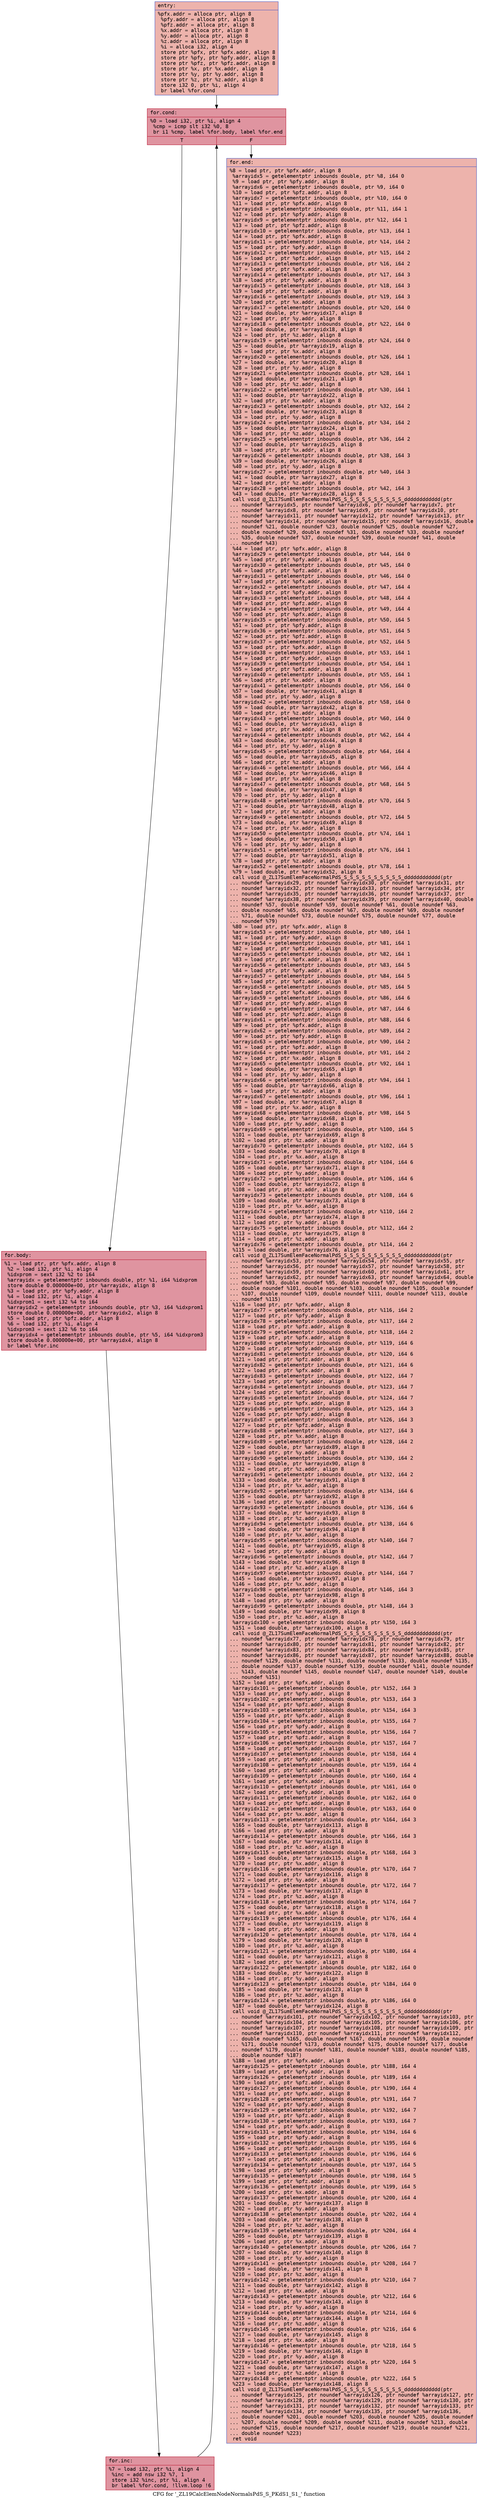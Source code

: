 digraph "CFG for '_ZL19CalcElemNodeNormalsPdS_S_PKdS1_S1_' function" {
	label="CFG for '_ZL19CalcElemNodeNormalsPdS_S_PKdS1_S1_' function";

	Node0x561418ba7980 [shape=record,color="#3d50c3ff", style=filled, fillcolor="#d6524470" fontname="Courier",label="{entry:\l|  %pfx.addr = alloca ptr, align 8\l  %pfy.addr = alloca ptr, align 8\l  %pfz.addr = alloca ptr, align 8\l  %x.addr = alloca ptr, align 8\l  %y.addr = alloca ptr, align 8\l  %z.addr = alloca ptr, align 8\l  %i = alloca i32, align 4\l  store ptr %pfx, ptr %pfx.addr, align 8\l  store ptr %pfy, ptr %pfy.addr, align 8\l  store ptr %pfz, ptr %pfz.addr, align 8\l  store ptr %x, ptr %x.addr, align 8\l  store ptr %y, ptr %y.addr, align 8\l  store ptr %z, ptr %z.addr, align 8\l  store i32 0, ptr %i, align 4\l  br label %for.cond\l}"];
	Node0x561418ba7980 -> Node0x561418ba8720[tooltip="entry -> for.cond\nProbability 100.00%" ];
	Node0x561418ba8720 [shape=record,color="#b70d28ff", style=filled, fillcolor="#b70d2870" fontname="Courier",label="{for.cond:\l|  %0 = load i32, ptr %i, align 4\l  %cmp = icmp slt i32 %0, 8\l  br i1 %cmp, label %for.body, label %for.end\l|{<s0>T|<s1>F}}"];
	Node0x561418ba8720:s0 -> Node0x561418ba8940[tooltip="for.cond -> for.body\nProbability 96.88%" ];
	Node0x561418ba8720:s1 -> Node0x561418ba89c0[tooltip="for.cond -> for.end\nProbability 3.12%" ];
	Node0x561418ba8940 [shape=record,color="#b70d28ff", style=filled, fillcolor="#b70d2870" fontname="Courier",label="{for.body:\l|  %1 = load ptr, ptr %pfx.addr, align 8\l  %2 = load i32, ptr %i, align 4\l  %idxprom = sext i32 %2 to i64\l  %arrayidx = getelementptr inbounds double, ptr %1, i64 %idxprom\l  store double 0.000000e+00, ptr %arrayidx, align 8\l  %3 = load ptr, ptr %pfy.addr, align 8\l  %4 = load i32, ptr %i, align 4\l  %idxprom1 = sext i32 %4 to i64\l  %arrayidx2 = getelementptr inbounds double, ptr %3, i64 %idxprom1\l  store double 0.000000e+00, ptr %arrayidx2, align 8\l  %5 = load ptr, ptr %pfz.addr, align 8\l  %6 = load i32, ptr %i, align 4\l  %idxprom3 = sext i32 %6 to i64\l  %arrayidx4 = getelementptr inbounds double, ptr %5, i64 %idxprom3\l  store double 0.000000e+00, ptr %arrayidx4, align 8\l  br label %for.inc\l}"];
	Node0x561418ba8940 -> Node0x561418ba9400[tooltip="for.body -> for.inc\nProbability 100.00%" ];
	Node0x561418ba9400 [shape=record,color="#b70d28ff", style=filled, fillcolor="#b70d2870" fontname="Courier",label="{for.inc:\l|  %7 = load i32, ptr %i, align 4\l  %inc = add nsw i32 %7, 1\l  store i32 %inc, ptr %i, align 4\l  br label %for.cond, !llvm.loop !6\l}"];
	Node0x561418ba9400 -> Node0x561418ba8720[tooltip="for.inc -> for.cond\nProbability 100.00%" ];
	Node0x561418ba89c0 [shape=record,color="#3d50c3ff", style=filled, fillcolor="#d6524470" fontname="Courier",label="{for.end:\l|  %8 = load ptr, ptr %pfx.addr, align 8\l  %arrayidx5 = getelementptr inbounds double, ptr %8, i64 0\l  %9 = load ptr, ptr %pfy.addr, align 8\l  %arrayidx6 = getelementptr inbounds double, ptr %9, i64 0\l  %10 = load ptr, ptr %pfz.addr, align 8\l  %arrayidx7 = getelementptr inbounds double, ptr %10, i64 0\l  %11 = load ptr, ptr %pfx.addr, align 8\l  %arrayidx8 = getelementptr inbounds double, ptr %11, i64 1\l  %12 = load ptr, ptr %pfy.addr, align 8\l  %arrayidx9 = getelementptr inbounds double, ptr %12, i64 1\l  %13 = load ptr, ptr %pfz.addr, align 8\l  %arrayidx10 = getelementptr inbounds double, ptr %13, i64 1\l  %14 = load ptr, ptr %pfx.addr, align 8\l  %arrayidx11 = getelementptr inbounds double, ptr %14, i64 2\l  %15 = load ptr, ptr %pfy.addr, align 8\l  %arrayidx12 = getelementptr inbounds double, ptr %15, i64 2\l  %16 = load ptr, ptr %pfz.addr, align 8\l  %arrayidx13 = getelementptr inbounds double, ptr %16, i64 2\l  %17 = load ptr, ptr %pfx.addr, align 8\l  %arrayidx14 = getelementptr inbounds double, ptr %17, i64 3\l  %18 = load ptr, ptr %pfy.addr, align 8\l  %arrayidx15 = getelementptr inbounds double, ptr %18, i64 3\l  %19 = load ptr, ptr %pfz.addr, align 8\l  %arrayidx16 = getelementptr inbounds double, ptr %19, i64 3\l  %20 = load ptr, ptr %x.addr, align 8\l  %arrayidx17 = getelementptr inbounds double, ptr %20, i64 0\l  %21 = load double, ptr %arrayidx17, align 8\l  %22 = load ptr, ptr %y.addr, align 8\l  %arrayidx18 = getelementptr inbounds double, ptr %22, i64 0\l  %23 = load double, ptr %arrayidx18, align 8\l  %24 = load ptr, ptr %z.addr, align 8\l  %arrayidx19 = getelementptr inbounds double, ptr %24, i64 0\l  %25 = load double, ptr %arrayidx19, align 8\l  %26 = load ptr, ptr %x.addr, align 8\l  %arrayidx20 = getelementptr inbounds double, ptr %26, i64 1\l  %27 = load double, ptr %arrayidx20, align 8\l  %28 = load ptr, ptr %y.addr, align 8\l  %arrayidx21 = getelementptr inbounds double, ptr %28, i64 1\l  %29 = load double, ptr %arrayidx21, align 8\l  %30 = load ptr, ptr %z.addr, align 8\l  %arrayidx22 = getelementptr inbounds double, ptr %30, i64 1\l  %31 = load double, ptr %arrayidx22, align 8\l  %32 = load ptr, ptr %x.addr, align 8\l  %arrayidx23 = getelementptr inbounds double, ptr %32, i64 2\l  %33 = load double, ptr %arrayidx23, align 8\l  %34 = load ptr, ptr %y.addr, align 8\l  %arrayidx24 = getelementptr inbounds double, ptr %34, i64 2\l  %35 = load double, ptr %arrayidx24, align 8\l  %36 = load ptr, ptr %z.addr, align 8\l  %arrayidx25 = getelementptr inbounds double, ptr %36, i64 2\l  %37 = load double, ptr %arrayidx25, align 8\l  %38 = load ptr, ptr %x.addr, align 8\l  %arrayidx26 = getelementptr inbounds double, ptr %38, i64 3\l  %39 = load double, ptr %arrayidx26, align 8\l  %40 = load ptr, ptr %y.addr, align 8\l  %arrayidx27 = getelementptr inbounds double, ptr %40, i64 3\l  %41 = load double, ptr %arrayidx27, align 8\l  %42 = load ptr, ptr %z.addr, align 8\l  %arrayidx28 = getelementptr inbounds double, ptr %42, i64 3\l  %43 = load double, ptr %arrayidx28, align 8\l  call void @_ZL17SumElemFaceNormalPdS_S_S_S_S_S_S_S_S_S_S_dddddddddddd(ptr\l... noundef %arrayidx5, ptr noundef %arrayidx6, ptr noundef %arrayidx7, ptr\l... noundef %arrayidx8, ptr noundef %arrayidx9, ptr noundef %arrayidx10, ptr\l... noundef %arrayidx11, ptr noundef %arrayidx12, ptr noundef %arrayidx13, ptr\l... noundef %arrayidx14, ptr noundef %arrayidx15, ptr noundef %arrayidx16, double\l... noundef %21, double noundef %23, double noundef %25, double noundef %27,\l... double noundef %29, double noundef %31, double noundef %33, double noundef\l... %35, double noundef %37, double noundef %39, double noundef %41, double\l... noundef %43)\l  %44 = load ptr, ptr %pfx.addr, align 8\l  %arrayidx29 = getelementptr inbounds double, ptr %44, i64 0\l  %45 = load ptr, ptr %pfy.addr, align 8\l  %arrayidx30 = getelementptr inbounds double, ptr %45, i64 0\l  %46 = load ptr, ptr %pfz.addr, align 8\l  %arrayidx31 = getelementptr inbounds double, ptr %46, i64 0\l  %47 = load ptr, ptr %pfx.addr, align 8\l  %arrayidx32 = getelementptr inbounds double, ptr %47, i64 4\l  %48 = load ptr, ptr %pfy.addr, align 8\l  %arrayidx33 = getelementptr inbounds double, ptr %48, i64 4\l  %49 = load ptr, ptr %pfz.addr, align 8\l  %arrayidx34 = getelementptr inbounds double, ptr %49, i64 4\l  %50 = load ptr, ptr %pfx.addr, align 8\l  %arrayidx35 = getelementptr inbounds double, ptr %50, i64 5\l  %51 = load ptr, ptr %pfy.addr, align 8\l  %arrayidx36 = getelementptr inbounds double, ptr %51, i64 5\l  %52 = load ptr, ptr %pfz.addr, align 8\l  %arrayidx37 = getelementptr inbounds double, ptr %52, i64 5\l  %53 = load ptr, ptr %pfx.addr, align 8\l  %arrayidx38 = getelementptr inbounds double, ptr %53, i64 1\l  %54 = load ptr, ptr %pfy.addr, align 8\l  %arrayidx39 = getelementptr inbounds double, ptr %54, i64 1\l  %55 = load ptr, ptr %pfz.addr, align 8\l  %arrayidx40 = getelementptr inbounds double, ptr %55, i64 1\l  %56 = load ptr, ptr %x.addr, align 8\l  %arrayidx41 = getelementptr inbounds double, ptr %56, i64 0\l  %57 = load double, ptr %arrayidx41, align 8\l  %58 = load ptr, ptr %y.addr, align 8\l  %arrayidx42 = getelementptr inbounds double, ptr %58, i64 0\l  %59 = load double, ptr %arrayidx42, align 8\l  %60 = load ptr, ptr %z.addr, align 8\l  %arrayidx43 = getelementptr inbounds double, ptr %60, i64 0\l  %61 = load double, ptr %arrayidx43, align 8\l  %62 = load ptr, ptr %x.addr, align 8\l  %arrayidx44 = getelementptr inbounds double, ptr %62, i64 4\l  %63 = load double, ptr %arrayidx44, align 8\l  %64 = load ptr, ptr %y.addr, align 8\l  %arrayidx45 = getelementptr inbounds double, ptr %64, i64 4\l  %65 = load double, ptr %arrayidx45, align 8\l  %66 = load ptr, ptr %z.addr, align 8\l  %arrayidx46 = getelementptr inbounds double, ptr %66, i64 4\l  %67 = load double, ptr %arrayidx46, align 8\l  %68 = load ptr, ptr %x.addr, align 8\l  %arrayidx47 = getelementptr inbounds double, ptr %68, i64 5\l  %69 = load double, ptr %arrayidx47, align 8\l  %70 = load ptr, ptr %y.addr, align 8\l  %arrayidx48 = getelementptr inbounds double, ptr %70, i64 5\l  %71 = load double, ptr %arrayidx48, align 8\l  %72 = load ptr, ptr %z.addr, align 8\l  %arrayidx49 = getelementptr inbounds double, ptr %72, i64 5\l  %73 = load double, ptr %arrayidx49, align 8\l  %74 = load ptr, ptr %x.addr, align 8\l  %arrayidx50 = getelementptr inbounds double, ptr %74, i64 1\l  %75 = load double, ptr %arrayidx50, align 8\l  %76 = load ptr, ptr %y.addr, align 8\l  %arrayidx51 = getelementptr inbounds double, ptr %76, i64 1\l  %77 = load double, ptr %arrayidx51, align 8\l  %78 = load ptr, ptr %z.addr, align 8\l  %arrayidx52 = getelementptr inbounds double, ptr %78, i64 1\l  %79 = load double, ptr %arrayidx52, align 8\l  call void @_ZL17SumElemFaceNormalPdS_S_S_S_S_S_S_S_S_S_S_dddddddddddd(ptr\l... noundef %arrayidx29, ptr noundef %arrayidx30, ptr noundef %arrayidx31, ptr\l... noundef %arrayidx32, ptr noundef %arrayidx33, ptr noundef %arrayidx34, ptr\l... noundef %arrayidx35, ptr noundef %arrayidx36, ptr noundef %arrayidx37, ptr\l... noundef %arrayidx38, ptr noundef %arrayidx39, ptr noundef %arrayidx40, double\l... noundef %57, double noundef %59, double noundef %61, double noundef %63,\l... double noundef %65, double noundef %67, double noundef %69, double noundef\l... %71, double noundef %73, double noundef %75, double noundef %77, double\l... noundef %79)\l  %80 = load ptr, ptr %pfx.addr, align 8\l  %arrayidx53 = getelementptr inbounds double, ptr %80, i64 1\l  %81 = load ptr, ptr %pfy.addr, align 8\l  %arrayidx54 = getelementptr inbounds double, ptr %81, i64 1\l  %82 = load ptr, ptr %pfz.addr, align 8\l  %arrayidx55 = getelementptr inbounds double, ptr %82, i64 1\l  %83 = load ptr, ptr %pfx.addr, align 8\l  %arrayidx56 = getelementptr inbounds double, ptr %83, i64 5\l  %84 = load ptr, ptr %pfy.addr, align 8\l  %arrayidx57 = getelementptr inbounds double, ptr %84, i64 5\l  %85 = load ptr, ptr %pfz.addr, align 8\l  %arrayidx58 = getelementptr inbounds double, ptr %85, i64 5\l  %86 = load ptr, ptr %pfx.addr, align 8\l  %arrayidx59 = getelementptr inbounds double, ptr %86, i64 6\l  %87 = load ptr, ptr %pfy.addr, align 8\l  %arrayidx60 = getelementptr inbounds double, ptr %87, i64 6\l  %88 = load ptr, ptr %pfz.addr, align 8\l  %arrayidx61 = getelementptr inbounds double, ptr %88, i64 6\l  %89 = load ptr, ptr %pfx.addr, align 8\l  %arrayidx62 = getelementptr inbounds double, ptr %89, i64 2\l  %90 = load ptr, ptr %pfy.addr, align 8\l  %arrayidx63 = getelementptr inbounds double, ptr %90, i64 2\l  %91 = load ptr, ptr %pfz.addr, align 8\l  %arrayidx64 = getelementptr inbounds double, ptr %91, i64 2\l  %92 = load ptr, ptr %x.addr, align 8\l  %arrayidx65 = getelementptr inbounds double, ptr %92, i64 1\l  %93 = load double, ptr %arrayidx65, align 8\l  %94 = load ptr, ptr %y.addr, align 8\l  %arrayidx66 = getelementptr inbounds double, ptr %94, i64 1\l  %95 = load double, ptr %arrayidx66, align 8\l  %96 = load ptr, ptr %z.addr, align 8\l  %arrayidx67 = getelementptr inbounds double, ptr %96, i64 1\l  %97 = load double, ptr %arrayidx67, align 8\l  %98 = load ptr, ptr %x.addr, align 8\l  %arrayidx68 = getelementptr inbounds double, ptr %98, i64 5\l  %99 = load double, ptr %arrayidx68, align 8\l  %100 = load ptr, ptr %y.addr, align 8\l  %arrayidx69 = getelementptr inbounds double, ptr %100, i64 5\l  %101 = load double, ptr %arrayidx69, align 8\l  %102 = load ptr, ptr %z.addr, align 8\l  %arrayidx70 = getelementptr inbounds double, ptr %102, i64 5\l  %103 = load double, ptr %arrayidx70, align 8\l  %104 = load ptr, ptr %x.addr, align 8\l  %arrayidx71 = getelementptr inbounds double, ptr %104, i64 6\l  %105 = load double, ptr %arrayidx71, align 8\l  %106 = load ptr, ptr %y.addr, align 8\l  %arrayidx72 = getelementptr inbounds double, ptr %106, i64 6\l  %107 = load double, ptr %arrayidx72, align 8\l  %108 = load ptr, ptr %z.addr, align 8\l  %arrayidx73 = getelementptr inbounds double, ptr %108, i64 6\l  %109 = load double, ptr %arrayidx73, align 8\l  %110 = load ptr, ptr %x.addr, align 8\l  %arrayidx74 = getelementptr inbounds double, ptr %110, i64 2\l  %111 = load double, ptr %arrayidx74, align 8\l  %112 = load ptr, ptr %y.addr, align 8\l  %arrayidx75 = getelementptr inbounds double, ptr %112, i64 2\l  %113 = load double, ptr %arrayidx75, align 8\l  %114 = load ptr, ptr %z.addr, align 8\l  %arrayidx76 = getelementptr inbounds double, ptr %114, i64 2\l  %115 = load double, ptr %arrayidx76, align 8\l  call void @_ZL17SumElemFaceNormalPdS_S_S_S_S_S_S_S_S_S_S_dddddddddddd(ptr\l... noundef %arrayidx53, ptr noundef %arrayidx54, ptr noundef %arrayidx55, ptr\l... noundef %arrayidx56, ptr noundef %arrayidx57, ptr noundef %arrayidx58, ptr\l... noundef %arrayidx59, ptr noundef %arrayidx60, ptr noundef %arrayidx61, ptr\l... noundef %arrayidx62, ptr noundef %arrayidx63, ptr noundef %arrayidx64, double\l... noundef %93, double noundef %95, double noundef %97, double noundef %99,\l... double noundef %101, double noundef %103, double noundef %105, double noundef\l... %107, double noundef %109, double noundef %111, double noundef %113, double\l... noundef %115)\l  %116 = load ptr, ptr %pfx.addr, align 8\l  %arrayidx77 = getelementptr inbounds double, ptr %116, i64 2\l  %117 = load ptr, ptr %pfy.addr, align 8\l  %arrayidx78 = getelementptr inbounds double, ptr %117, i64 2\l  %118 = load ptr, ptr %pfz.addr, align 8\l  %arrayidx79 = getelementptr inbounds double, ptr %118, i64 2\l  %119 = load ptr, ptr %pfx.addr, align 8\l  %arrayidx80 = getelementptr inbounds double, ptr %119, i64 6\l  %120 = load ptr, ptr %pfy.addr, align 8\l  %arrayidx81 = getelementptr inbounds double, ptr %120, i64 6\l  %121 = load ptr, ptr %pfz.addr, align 8\l  %arrayidx82 = getelementptr inbounds double, ptr %121, i64 6\l  %122 = load ptr, ptr %pfx.addr, align 8\l  %arrayidx83 = getelementptr inbounds double, ptr %122, i64 7\l  %123 = load ptr, ptr %pfy.addr, align 8\l  %arrayidx84 = getelementptr inbounds double, ptr %123, i64 7\l  %124 = load ptr, ptr %pfz.addr, align 8\l  %arrayidx85 = getelementptr inbounds double, ptr %124, i64 7\l  %125 = load ptr, ptr %pfx.addr, align 8\l  %arrayidx86 = getelementptr inbounds double, ptr %125, i64 3\l  %126 = load ptr, ptr %pfy.addr, align 8\l  %arrayidx87 = getelementptr inbounds double, ptr %126, i64 3\l  %127 = load ptr, ptr %pfz.addr, align 8\l  %arrayidx88 = getelementptr inbounds double, ptr %127, i64 3\l  %128 = load ptr, ptr %x.addr, align 8\l  %arrayidx89 = getelementptr inbounds double, ptr %128, i64 2\l  %129 = load double, ptr %arrayidx89, align 8\l  %130 = load ptr, ptr %y.addr, align 8\l  %arrayidx90 = getelementptr inbounds double, ptr %130, i64 2\l  %131 = load double, ptr %arrayidx90, align 8\l  %132 = load ptr, ptr %z.addr, align 8\l  %arrayidx91 = getelementptr inbounds double, ptr %132, i64 2\l  %133 = load double, ptr %arrayidx91, align 8\l  %134 = load ptr, ptr %x.addr, align 8\l  %arrayidx92 = getelementptr inbounds double, ptr %134, i64 6\l  %135 = load double, ptr %arrayidx92, align 8\l  %136 = load ptr, ptr %y.addr, align 8\l  %arrayidx93 = getelementptr inbounds double, ptr %136, i64 6\l  %137 = load double, ptr %arrayidx93, align 8\l  %138 = load ptr, ptr %z.addr, align 8\l  %arrayidx94 = getelementptr inbounds double, ptr %138, i64 6\l  %139 = load double, ptr %arrayidx94, align 8\l  %140 = load ptr, ptr %x.addr, align 8\l  %arrayidx95 = getelementptr inbounds double, ptr %140, i64 7\l  %141 = load double, ptr %arrayidx95, align 8\l  %142 = load ptr, ptr %y.addr, align 8\l  %arrayidx96 = getelementptr inbounds double, ptr %142, i64 7\l  %143 = load double, ptr %arrayidx96, align 8\l  %144 = load ptr, ptr %z.addr, align 8\l  %arrayidx97 = getelementptr inbounds double, ptr %144, i64 7\l  %145 = load double, ptr %arrayidx97, align 8\l  %146 = load ptr, ptr %x.addr, align 8\l  %arrayidx98 = getelementptr inbounds double, ptr %146, i64 3\l  %147 = load double, ptr %arrayidx98, align 8\l  %148 = load ptr, ptr %y.addr, align 8\l  %arrayidx99 = getelementptr inbounds double, ptr %148, i64 3\l  %149 = load double, ptr %arrayidx99, align 8\l  %150 = load ptr, ptr %z.addr, align 8\l  %arrayidx100 = getelementptr inbounds double, ptr %150, i64 3\l  %151 = load double, ptr %arrayidx100, align 8\l  call void @_ZL17SumElemFaceNormalPdS_S_S_S_S_S_S_S_S_S_S_dddddddddddd(ptr\l... noundef %arrayidx77, ptr noundef %arrayidx78, ptr noundef %arrayidx79, ptr\l... noundef %arrayidx80, ptr noundef %arrayidx81, ptr noundef %arrayidx82, ptr\l... noundef %arrayidx83, ptr noundef %arrayidx84, ptr noundef %arrayidx85, ptr\l... noundef %arrayidx86, ptr noundef %arrayidx87, ptr noundef %arrayidx88, double\l... noundef %129, double noundef %131, double noundef %133, double noundef %135,\l... double noundef %137, double noundef %139, double noundef %141, double noundef\l... %143, double noundef %145, double noundef %147, double noundef %149, double\l... noundef %151)\l  %152 = load ptr, ptr %pfx.addr, align 8\l  %arrayidx101 = getelementptr inbounds double, ptr %152, i64 3\l  %153 = load ptr, ptr %pfy.addr, align 8\l  %arrayidx102 = getelementptr inbounds double, ptr %153, i64 3\l  %154 = load ptr, ptr %pfz.addr, align 8\l  %arrayidx103 = getelementptr inbounds double, ptr %154, i64 3\l  %155 = load ptr, ptr %pfx.addr, align 8\l  %arrayidx104 = getelementptr inbounds double, ptr %155, i64 7\l  %156 = load ptr, ptr %pfy.addr, align 8\l  %arrayidx105 = getelementptr inbounds double, ptr %156, i64 7\l  %157 = load ptr, ptr %pfz.addr, align 8\l  %arrayidx106 = getelementptr inbounds double, ptr %157, i64 7\l  %158 = load ptr, ptr %pfx.addr, align 8\l  %arrayidx107 = getelementptr inbounds double, ptr %158, i64 4\l  %159 = load ptr, ptr %pfy.addr, align 8\l  %arrayidx108 = getelementptr inbounds double, ptr %159, i64 4\l  %160 = load ptr, ptr %pfz.addr, align 8\l  %arrayidx109 = getelementptr inbounds double, ptr %160, i64 4\l  %161 = load ptr, ptr %pfx.addr, align 8\l  %arrayidx110 = getelementptr inbounds double, ptr %161, i64 0\l  %162 = load ptr, ptr %pfy.addr, align 8\l  %arrayidx111 = getelementptr inbounds double, ptr %162, i64 0\l  %163 = load ptr, ptr %pfz.addr, align 8\l  %arrayidx112 = getelementptr inbounds double, ptr %163, i64 0\l  %164 = load ptr, ptr %x.addr, align 8\l  %arrayidx113 = getelementptr inbounds double, ptr %164, i64 3\l  %165 = load double, ptr %arrayidx113, align 8\l  %166 = load ptr, ptr %y.addr, align 8\l  %arrayidx114 = getelementptr inbounds double, ptr %166, i64 3\l  %167 = load double, ptr %arrayidx114, align 8\l  %168 = load ptr, ptr %z.addr, align 8\l  %arrayidx115 = getelementptr inbounds double, ptr %168, i64 3\l  %169 = load double, ptr %arrayidx115, align 8\l  %170 = load ptr, ptr %x.addr, align 8\l  %arrayidx116 = getelementptr inbounds double, ptr %170, i64 7\l  %171 = load double, ptr %arrayidx116, align 8\l  %172 = load ptr, ptr %y.addr, align 8\l  %arrayidx117 = getelementptr inbounds double, ptr %172, i64 7\l  %173 = load double, ptr %arrayidx117, align 8\l  %174 = load ptr, ptr %z.addr, align 8\l  %arrayidx118 = getelementptr inbounds double, ptr %174, i64 7\l  %175 = load double, ptr %arrayidx118, align 8\l  %176 = load ptr, ptr %x.addr, align 8\l  %arrayidx119 = getelementptr inbounds double, ptr %176, i64 4\l  %177 = load double, ptr %arrayidx119, align 8\l  %178 = load ptr, ptr %y.addr, align 8\l  %arrayidx120 = getelementptr inbounds double, ptr %178, i64 4\l  %179 = load double, ptr %arrayidx120, align 8\l  %180 = load ptr, ptr %z.addr, align 8\l  %arrayidx121 = getelementptr inbounds double, ptr %180, i64 4\l  %181 = load double, ptr %arrayidx121, align 8\l  %182 = load ptr, ptr %x.addr, align 8\l  %arrayidx122 = getelementptr inbounds double, ptr %182, i64 0\l  %183 = load double, ptr %arrayidx122, align 8\l  %184 = load ptr, ptr %y.addr, align 8\l  %arrayidx123 = getelementptr inbounds double, ptr %184, i64 0\l  %185 = load double, ptr %arrayidx123, align 8\l  %186 = load ptr, ptr %z.addr, align 8\l  %arrayidx124 = getelementptr inbounds double, ptr %186, i64 0\l  %187 = load double, ptr %arrayidx124, align 8\l  call void @_ZL17SumElemFaceNormalPdS_S_S_S_S_S_S_S_S_S_S_dddddddddddd(ptr\l... noundef %arrayidx101, ptr noundef %arrayidx102, ptr noundef %arrayidx103, ptr\l... noundef %arrayidx104, ptr noundef %arrayidx105, ptr noundef %arrayidx106, ptr\l... noundef %arrayidx107, ptr noundef %arrayidx108, ptr noundef %arrayidx109, ptr\l... noundef %arrayidx110, ptr noundef %arrayidx111, ptr noundef %arrayidx112,\l... double noundef %165, double noundef %167, double noundef %169, double noundef\l... %171, double noundef %173, double noundef %175, double noundef %177, double\l... noundef %179, double noundef %181, double noundef %183, double noundef %185,\l... double noundef %187)\l  %188 = load ptr, ptr %pfx.addr, align 8\l  %arrayidx125 = getelementptr inbounds double, ptr %188, i64 4\l  %189 = load ptr, ptr %pfy.addr, align 8\l  %arrayidx126 = getelementptr inbounds double, ptr %189, i64 4\l  %190 = load ptr, ptr %pfz.addr, align 8\l  %arrayidx127 = getelementptr inbounds double, ptr %190, i64 4\l  %191 = load ptr, ptr %pfx.addr, align 8\l  %arrayidx128 = getelementptr inbounds double, ptr %191, i64 7\l  %192 = load ptr, ptr %pfy.addr, align 8\l  %arrayidx129 = getelementptr inbounds double, ptr %192, i64 7\l  %193 = load ptr, ptr %pfz.addr, align 8\l  %arrayidx130 = getelementptr inbounds double, ptr %193, i64 7\l  %194 = load ptr, ptr %pfx.addr, align 8\l  %arrayidx131 = getelementptr inbounds double, ptr %194, i64 6\l  %195 = load ptr, ptr %pfy.addr, align 8\l  %arrayidx132 = getelementptr inbounds double, ptr %195, i64 6\l  %196 = load ptr, ptr %pfz.addr, align 8\l  %arrayidx133 = getelementptr inbounds double, ptr %196, i64 6\l  %197 = load ptr, ptr %pfx.addr, align 8\l  %arrayidx134 = getelementptr inbounds double, ptr %197, i64 5\l  %198 = load ptr, ptr %pfy.addr, align 8\l  %arrayidx135 = getelementptr inbounds double, ptr %198, i64 5\l  %199 = load ptr, ptr %pfz.addr, align 8\l  %arrayidx136 = getelementptr inbounds double, ptr %199, i64 5\l  %200 = load ptr, ptr %x.addr, align 8\l  %arrayidx137 = getelementptr inbounds double, ptr %200, i64 4\l  %201 = load double, ptr %arrayidx137, align 8\l  %202 = load ptr, ptr %y.addr, align 8\l  %arrayidx138 = getelementptr inbounds double, ptr %202, i64 4\l  %203 = load double, ptr %arrayidx138, align 8\l  %204 = load ptr, ptr %z.addr, align 8\l  %arrayidx139 = getelementptr inbounds double, ptr %204, i64 4\l  %205 = load double, ptr %arrayidx139, align 8\l  %206 = load ptr, ptr %x.addr, align 8\l  %arrayidx140 = getelementptr inbounds double, ptr %206, i64 7\l  %207 = load double, ptr %arrayidx140, align 8\l  %208 = load ptr, ptr %y.addr, align 8\l  %arrayidx141 = getelementptr inbounds double, ptr %208, i64 7\l  %209 = load double, ptr %arrayidx141, align 8\l  %210 = load ptr, ptr %z.addr, align 8\l  %arrayidx142 = getelementptr inbounds double, ptr %210, i64 7\l  %211 = load double, ptr %arrayidx142, align 8\l  %212 = load ptr, ptr %x.addr, align 8\l  %arrayidx143 = getelementptr inbounds double, ptr %212, i64 6\l  %213 = load double, ptr %arrayidx143, align 8\l  %214 = load ptr, ptr %y.addr, align 8\l  %arrayidx144 = getelementptr inbounds double, ptr %214, i64 6\l  %215 = load double, ptr %arrayidx144, align 8\l  %216 = load ptr, ptr %z.addr, align 8\l  %arrayidx145 = getelementptr inbounds double, ptr %216, i64 6\l  %217 = load double, ptr %arrayidx145, align 8\l  %218 = load ptr, ptr %x.addr, align 8\l  %arrayidx146 = getelementptr inbounds double, ptr %218, i64 5\l  %219 = load double, ptr %arrayidx146, align 8\l  %220 = load ptr, ptr %y.addr, align 8\l  %arrayidx147 = getelementptr inbounds double, ptr %220, i64 5\l  %221 = load double, ptr %arrayidx147, align 8\l  %222 = load ptr, ptr %z.addr, align 8\l  %arrayidx148 = getelementptr inbounds double, ptr %222, i64 5\l  %223 = load double, ptr %arrayidx148, align 8\l  call void @_ZL17SumElemFaceNormalPdS_S_S_S_S_S_S_S_S_S_S_dddddddddddd(ptr\l... noundef %arrayidx125, ptr noundef %arrayidx126, ptr noundef %arrayidx127, ptr\l... noundef %arrayidx128, ptr noundef %arrayidx129, ptr noundef %arrayidx130, ptr\l... noundef %arrayidx131, ptr noundef %arrayidx132, ptr noundef %arrayidx133, ptr\l... noundef %arrayidx134, ptr noundef %arrayidx135, ptr noundef %arrayidx136,\l... double noundef %201, double noundef %203, double noundef %205, double noundef\l... %207, double noundef %209, double noundef %211, double noundef %213, double\l... noundef %215, double noundef %217, double noundef %219, double noundef %221,\l... double noundef %223)\l  ret void\l}"];
}
